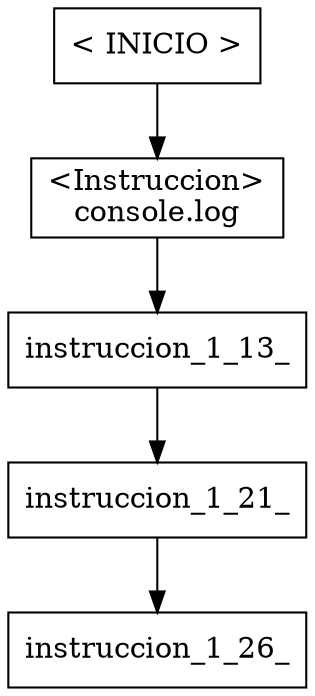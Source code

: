 digraph G { 
node[shape=box];
nodeInicio[label="<\ INICIO \>"];

nodeInicio->instruccion_1_1_;
instruccion_1_1_[label="\<Instruccion\>\nconsole.log"];
instruccion_1_1_-> instruccion_1_13_;
instruccion_1_13_-> instruccion_1_21_;
instruccion_1_21_-> instruccion_1_26_;
}